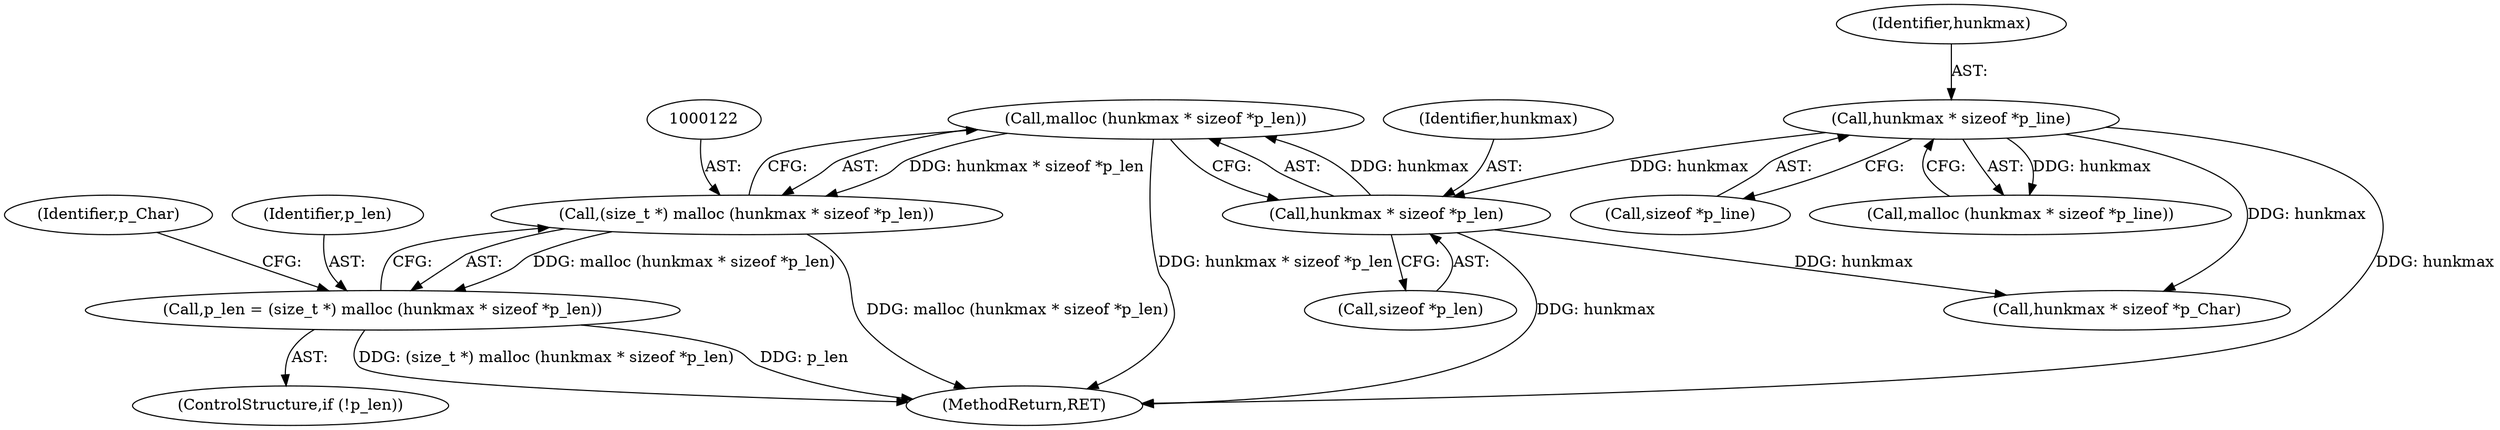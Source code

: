 digraph "1_savannah_0c08d7a902c6fdd49b704623a12d8d672ef18944_1@API" {
"1000123" [label="(Call,malloc (hunkmax * sizeof *p_len))"];
"1000124" [label="(Call,hunkmax * sizeof *p_len)"];
"1000111" [label="(Call,hunkmax * sizeof *p_line)"];
"1000121" [label="(Call,(size_t *) malloc (hunkmax * sizeof *p_len))"];
"1000119" [label="(Call,p_len = (size_t *) malloc (hunkmax * sizeof *p_len))"];
"1000111" [label="(Call,hunkmax * sizeof *p_line)"];
"1000119" [label="(Call,p_len = (size_t *) malloc (hunkmax * sizeof *p_len))"];
"1000112" [label="(Identifier,hunkmax)"];
"1000113" [label="(Call,sizeof *p_line)"];
"1000131" [label="(Identifier,p_Char)"];
"1000126" [label="(Call,sizeof *p_len)"];
"1000116" [label="(ControlStructure,if (!p_len))"];
"1000110" [label="(Call,malloc (hunkmax * sizeof *p_line))"];
"1000120" [label="(Identifier,p_len)"];
"1000135" [label="(Call,hunkmax * sizeof *p_Char)"];
"1000123" [label="(Call,malloc (hunkmax * sizeof *p_len))"];
"1000124" [label="(Call,hunkmax * sizeof *p_len)"];
"1000140" [label="(MethodReturn,RET)"];
"1000125" [label="(Identifier,hunkmax)"];
"1000121" [label="(Call,(size_t *) malloc (hunkmax * sizeof *p_len))"];
"1000123" -> "1000121"  [label="AST: "];
"1000123" -> "1000124"  [label="CFG: "];
"1000124" -> "1000123"  [label="AST: "];
"1000121" -> "1000123"  [label="CFG: "];
"1000123" -> "1000140"  [label="DDG: hunkmax * sizeof *p_len"];
"1000123" -> "1000121"  [label="DDG: hunkmax * sizeof *p_len"];
"1000124" -> "1000123"  [label="DDG: hunkmax"];
"1000124" -> "1000126"  [label="CFG: "];
"1000125" -> "1000124"  [label="AST: "];
"1000126" -> "1000124"  [label="AST: "];
"1000124" -> "1000140"  [label="DDG: hunkmax"];
"1000111" -> "1000124"  [label="DDG: hunkmax"];
"1000124" -> "1000135"  [label="DDG: hunkmax"];
"1000111" -> "1000110"  [label="AST: "];
"1000111" -> "1000113"  [label="CFG: "];
"1000112" -> "1000111"  [label="AST: "];
"1000113" -> "1000111"  [label="AST: "];
"1000110" -> "1000111"  [label="CFG: "];
"1000111" -> "1000140"  [label="DDG: hunkmax"];
"1000111" -> "1000110"  [label="DDG: hunkmax"];
"1000111" -> "1000135"  [label="DDG: hunkmax"];
"1000121" -> "1000119"  [label="AST: "];
"1000122" -> "1000121"  [label="AST: "];
"1000119" -> "1000121"  [label="CFG: "];
"1000121" -> "1000140"  [label="DDG: malloc (hunkmax * sizeof *p_len)"];
"1000121" -> "1000119"  [label="DDG: malloc (hunkmax * sizeof *p_len)"];
"1000119" -> "1000116"  [label="AST: "];
"1000120" -> "1000119"  [label="AST: "];
"1000131" -> "1000119"  [label="CFG: "];
"1000119" -> "1000140"  [label="DDG: (size_t *) malloc (hunkmax * sizeof *p_len)"];
"1000119" -> "1000140"  [label="DDG: p_len"];
}
